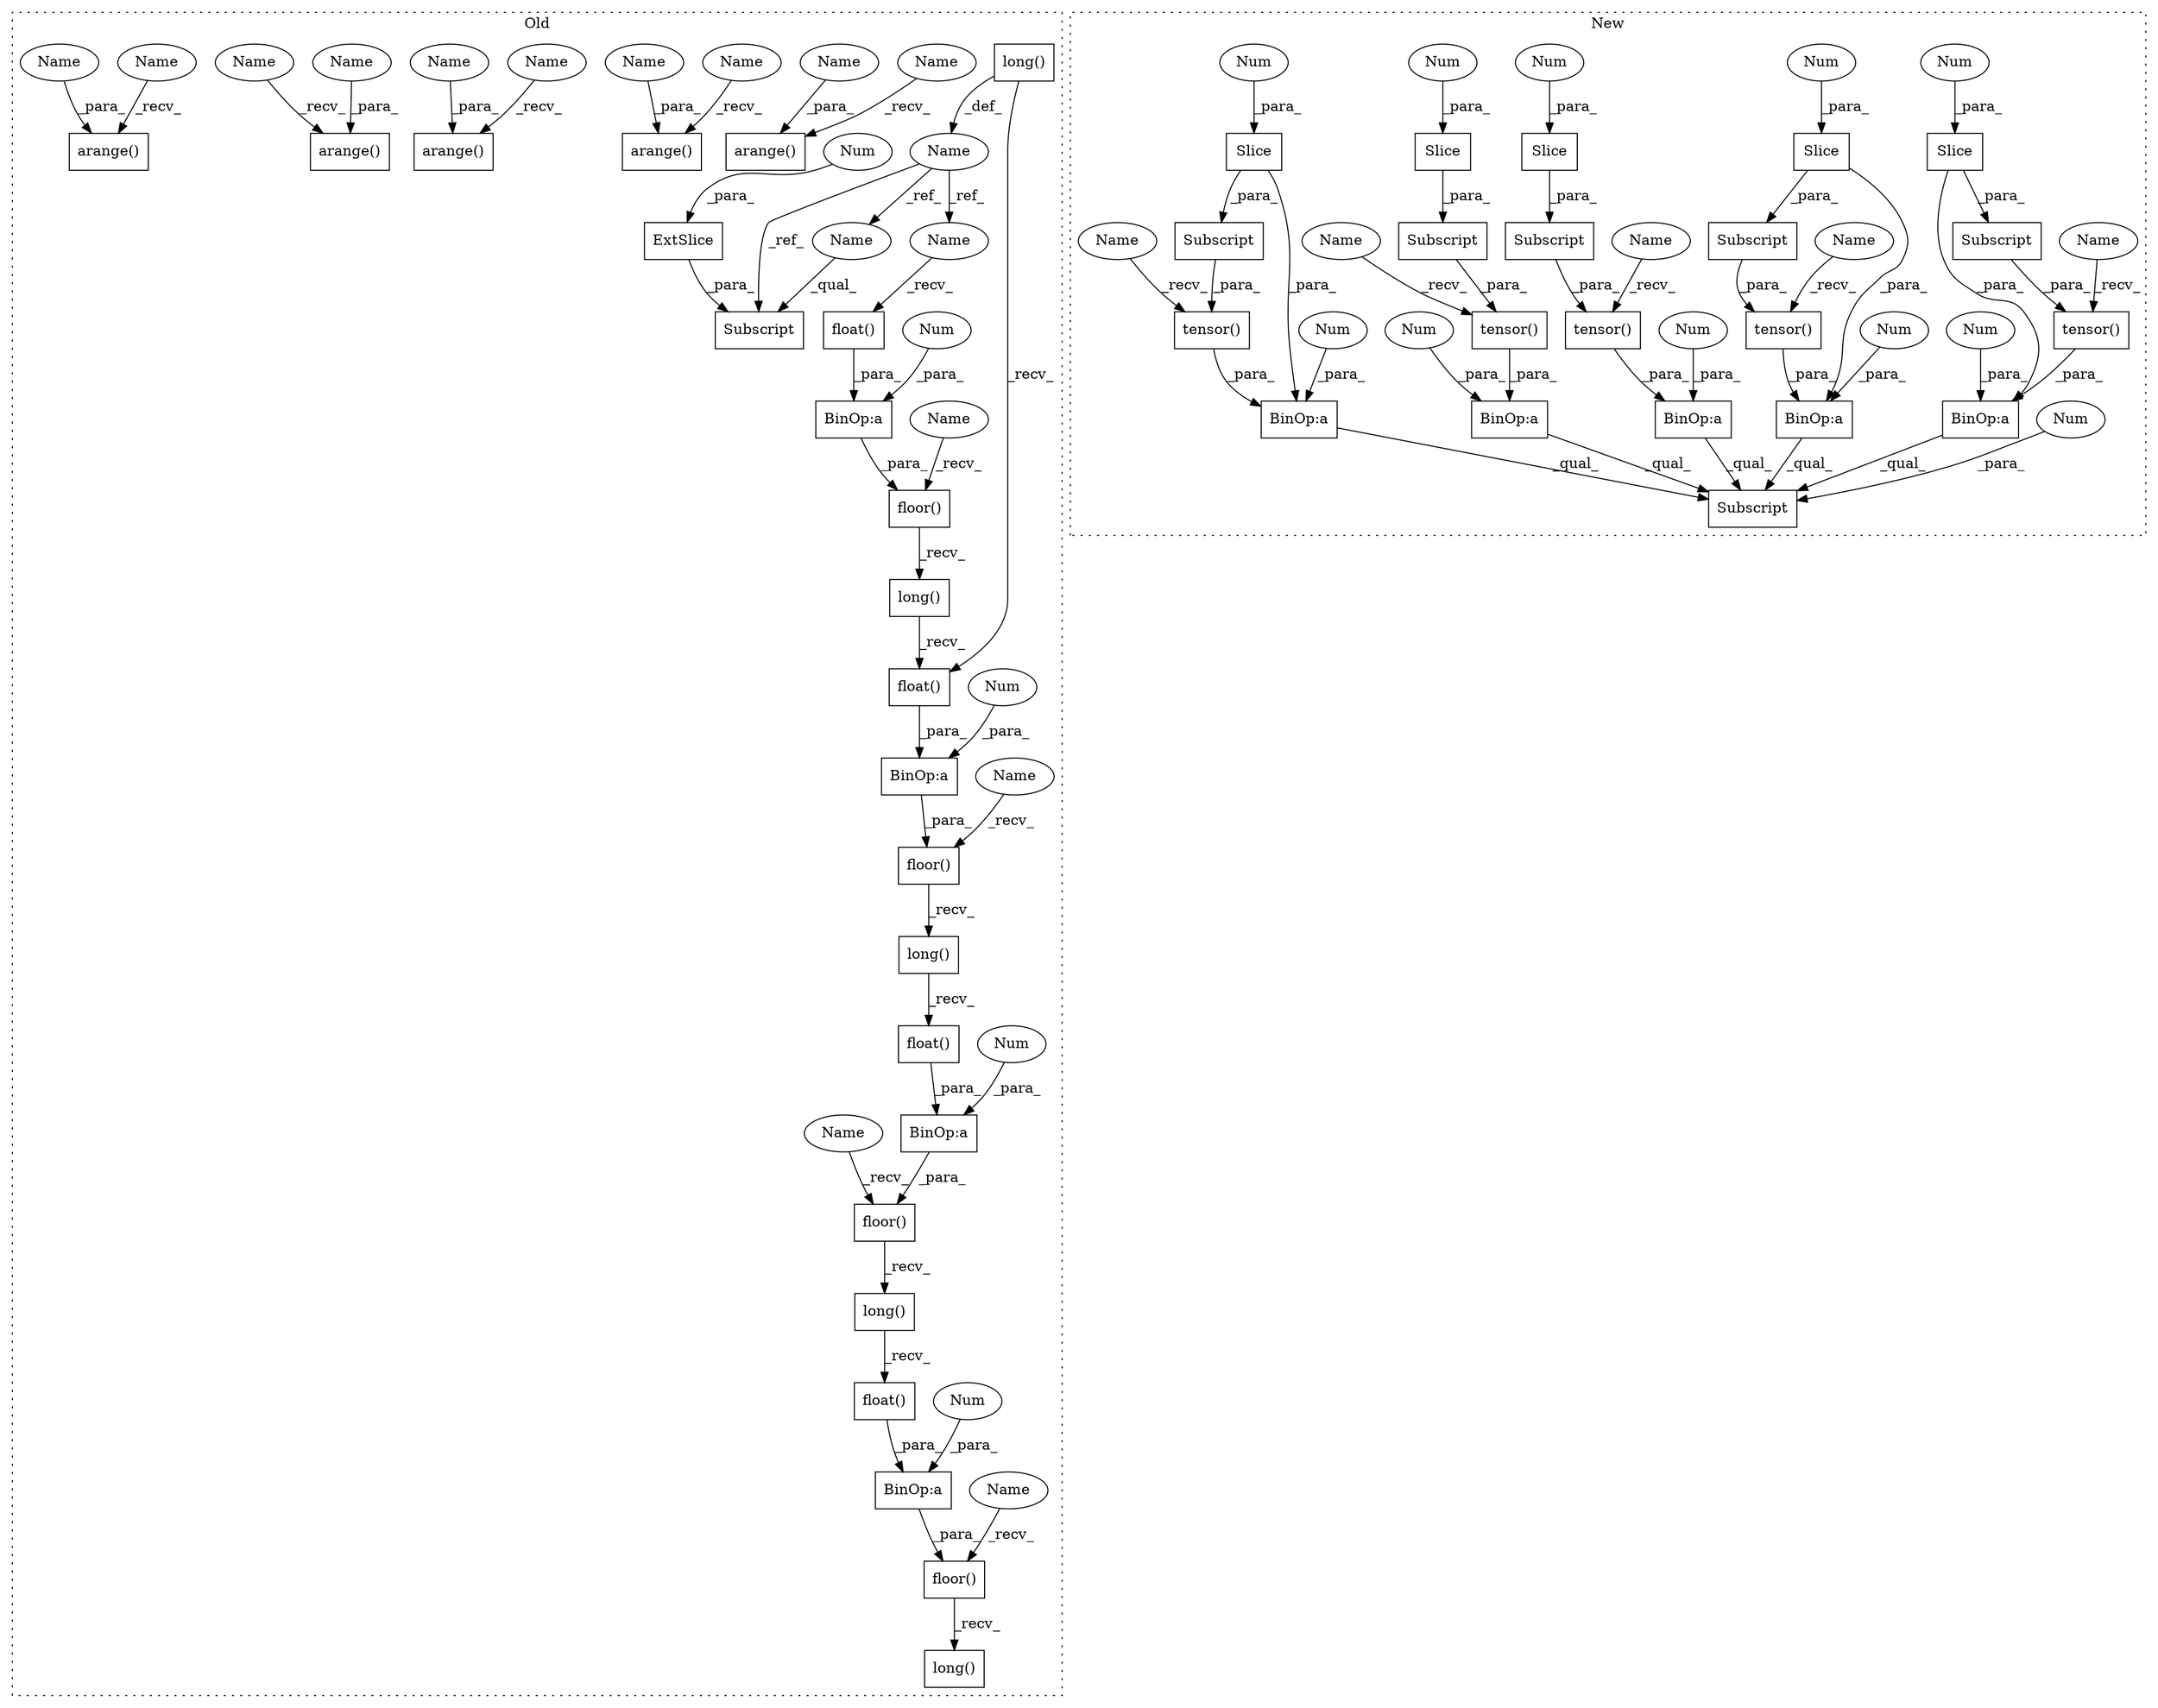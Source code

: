 digraph G {
subgraph cluster0 {
1 [label="long()" a="75" s="2353" l="17" shape="box"];
4 [label="BinOp:a" a="82" s="2472" l="3" shape="box"];
5 [label="BinOp:a" a="82" s="2586" l="3" shape="box"];
6 [label="BinOp:a" a="82" s="2814" l="3" shape="box"];
7 [label="BinOp:a" a="82" s="2700" l="3" shape="box"];
26 [label="long()" a="75" s="2678" l="34" shape="box"];
28 [label="floor()" a="75" s="2792,2818" l="12,1" shape="box"];
29 [label="long()" a="75" s="2450" l="34" shape="box"];
30 [label="arange()" a="75" s="2739,2753" l="13,1" shape="box"];
31 [label="long()" a="75" s="2564" l="34" shape="box"];
32 [label="arange()" a="75" s="2511,2525" l="13,1" shape="box"];
33 [label="long()" a="75" s="2792" l="34" shape="box"];
34 [label="arange()" a="75" s="2625,2639" l="13,1" shape="box"];
35 [label="arange()" a="75" s="2853,2867" l="13,1" shape="box"];
36 [label="floor()" a="75" s="2450,2476" l="12,1" shape="box"];
37 [label="arange()" a="75" s="2397,2411" l="13,1" shape="box"];
38 [label="floor()" a="75" s="2678,2704" l="12,1" shape="box"];
40 [label="Num" a="76" s="2589" l="1" shape="ellipse"];
41 [label="floor()" a="75" s="2564,2590" l="12,1" shape="box"];
42 [label="float()" a="75" s="2462" l="10" shape="box"];
43 [label="Name" a="87" s="2348" l="2" shape="ellipse"];
44 [label="Subscript" a="63" s="2417,0" l="8,0" shape="box"];
45 [label="ExtSlice" a="85" s="2417" l="2" shape="box"];
46 [label="Num" a="76" s="2475" l="1" shape="ellipse"];
47 [label="Num" a="76" s="2817" l="1" shape="ellipse"];
49 [label="float()" a="75" s="2690" l="10" shape="box"];
53 [label="Num" a="76" s="2703" l="1" shape="ellipse"];
54 [label="float()" a="75" s="2576" l="10" shape="box"];
57 [label="Num" a="76" s="2423" l="1" shape="ellipse"];
60 [label="float()" a="75" s="2804" l="10" shape="box"];
63 [label="Name" a="87" s="2564" l="5" shape="ellipse"];
64 [label="Name" a="87" s="2397" l="5" shape="ellipse"];
65 [label="Name" a="87" s="2625" l="5" shape="ellipse"];
66 [label="Name" a="87" s="2511" l="5" shape="ellipse"];
67 [label="Name" a="87" s="2739" l="5" shape="ellipse"];
68 [label="Name" a="87" s="2792" l="5" shape="ellipse"];
69 [label="Name" a="87" s="2853" l="5" shape="ellipse"];
70 [label="Name" a="87" s="2450" l="5" shape="ellipse"];
71 [label="Name" a="87" s="2678" l="5" shape="ellipse"];
72 [label="Name" a="87" s="2524" l="1" shape="ellipse"];
73 [label="Name" a="87" s="2638" l="1" shape="ellipse"];
74 [label="Name" a="87" s="2752" l="1" shape="ellipse"];
75 [label="Name" a="87" s="2410" l="1" shape="ellipse"];
76 [label="Name" a="87" s="2866" l="1" shape="ellipse"];
82 [label="Name" a="87" s="2462" l="2" shape="ellipse"];
83 [label="Name" a="87" s="2417" l="2" shape="ellipse"];
label = "Old";
style="dotted";
}
subgraph cluster1 {
2 [label="tensor()" a="75" s="2525,2555" l="13,1" shape="box"];
3 [label="BinOp:a" a="82" s="2556" l="4" shape="box"];
8 [label="Subscript" a="63" s="2538,0" l="17,0" shape="box"];
9 [label="Slice" a="80" s="2552" l="2" shape="box"];
10 [label="Subscript" a="63" s="2793,0" l="5,0" shape="box"];
11 [label="tensor()" a="75" s="2717,2747" l="13,1" shape="box"];
12 [label="BinOp:a" a="82" s="2748" l="4" shape="box"];
13 [label="tensor()" a="75" s="2333,2363" l="13,1" shape="box"];
14 [label="BinOp:a" a="82" s="2364" l="4" shape="box"];
15 [label="BinOp:a" a="82" s="2460" l="4" shape="box"];
16 [label="tensor()" a="75" s="2429,2459" l="13,1" shape="box"];
17 [label="BinOp:a" a="82" s="2652" l="4" shape="box"];
18 [label="tensor()" a="75" s="2621,2651" l="13,1" shape="box"];
19 [label="Subscript" a="63" s="2634,0" l="17,0" shape="box"];
20 [label="Slice" a="80" s="2648" l="2" shape="box"];
21 [label="Subscript" a="63" s="2730,0" l="17,0" shape="box"];
22 [label="Slice" a="80" s="2360" l="2" shape="box"];
23 [label="Subscript" a="63" s="2346,0" l="17,0" shape="box"];
24 [label="Slice" a="80" s="2456" l="2" shape="box"];
25 [label="Subscript" a="63" s="2442,0" l="17,0" shape="box"];
27 [label="Slice" a="80" s="2744" l="2" shape="box"];
39 [label="Num" a="76" s="2796" l="1" shape="ellipse"];
48 [label="Num" a="76" s="2648" l="1" shape="ellipse"];
50 [label="Num" a="76" s="2368" l="1" shape="ellipse"];
51 [label="Num" a="76" s="2552" l="1" shape="ellipse"];
52 [label="Num" a="76" s="2456" l="1" shape="ellipse"];
55 [label="Num" a="76" s="2744" l="1" shape="ellipse"];
56 [label="Num" a="76" s="2752" l="1" shape="ellipse"];
58 [label="Num" a="76" s="2360" l="1" shape="ellipse"];
59 [label="Num" a="76" s="2560" l="1" shape="ellipse"];
61 [label="Num" a="76" s="2656" l="1" shape="ellipse"];
62 [label="Num" a="76" s="2464" l="1" shape="ellipse"];
77 [label="Name" a="87" s="2717" l="5" shape="ellipse"];
78 [label="Name" a="87" s="2429" l="5" shape="ellipse"];
79 [label="Name" a="87" s="2525" l="5" shape="ellipse"];
80 [label="Name" a="87" s="2333" l="5" shape="ellipse"];
81 [label="Name" a="87" s="2621" l="5" shape="ellipse"];
label = "New";
style="dotted";
}
1 -> 43 [label="_def_"];
1 -> 54 [label="_recv_"];
2 -> 3 [label="_para_"];
3 -> 10 [label="_qual_"];
4 -> 36 [label="_para_"];
5 -> 41 [label="_para_"];
6 -> 28 [label="_para_"];
7 -> 38 [label="_para_"];
8 -> 2 [label="_para_"];
9 -> 8 [label="_para_"];
9 -> 3 [label="_para_"];
11 -> 12 [label="_para_"];
12 -> 10 [label="_qual_"];
13 -> 14 [label="_para_"];
14 -> 10 [label="_qual_"];
15 -> 10 [label="_qual_"];
16 -> 15 [label="_para_"];
17 -> 10 [label="_qual_"];
18 -> 17 [label="_para_"];
19 -> 18 [label="_para_"];
20 -> 19 [label="_para_"];
21 -> 11 [label="_para_"];
22 -> 23 [label="_para_"];
22 -> 14 [label="_para_"];
23 -> 13 [label="_para_"];
24 -> 25 [label="_para_"];
25 -> 16 [label="_para_"];
26 -> 60 [label="_recv_"];
27 -> 21 [label="_para_"];
27 -> 12 [label="_para_"];
28 -> 33 [label="_recv_"];
29 -> 54 [label="_recv_"];
31 -> 49 [label="_recv_"];
36 -> 29 [label="_recv_"];
38 -> 26 [label="_recv_"];
39 -> 10 [label="_para_"];
40 -> 5 [label="_para_"];
41 -> 31 [label="_recv_"];
42 -> 4 [label="_para_"];
43 -> 83 [label="_ref_"];
43 -> 44 [label="_ref_"];
43 -> 82 [label="_ref_"];
45 -> 44 [label="_para_"];
46 -> 4 [label="_para_"];
47 -> 6 [label="_para_"];
48 -> 20 [label="_para_"];
49 -> 7 [label="_para_"];
50 -> 14 [label="_para_"];
51 -> 9 [label="_para_"];
52 -> 24 [label="_para_"];
53 -> 7 [label="_para_"];
54 -> 5 [label="_para_"];
55 -> 27 [label="_para_"];
56 -> 12 [label="_para_"];
57 -> 45 [label="_para_"];
58 -> 22 [label="_para_"];
59 -> 3 [label="_para_"];
60 -> 6 [label="_para_"];
61 -> 17 [label="_para_"];
62 -> 15 [label="_para_"];
63 -> 41 [label="_recv_"];
64 -> 37 [label="_recv_"];
65 -> 34 [label="_recv_"];
66 -> 32 [label="_recv_"];
67 -> 30 [label="_recv_"];
68 -> 28 [label="_recv_"];
69 -> 35 [label="_recv_"];
70 -> 36 [label="_recv_"];
71 -> 38 [label="_recv_"];
72 -> 32 [label="_para_"];
73 -> 34 [label="_para_"];
74 -> 30 [label="_para_"];
75 -> 37 [label="_para_"];
76 -> 35 [label="_para_"];
77 -> 11 [label="_recv_"];
78 -> 16 [label="_recv_"];
79 -> 2 [label="_recv_"];
80 -> 13 [label="_recv_"];
81 -> 18 [label="_recv_"];
82 -> 42 [label="_recv_"];
83 -> 44 [label="_qual_"];
}